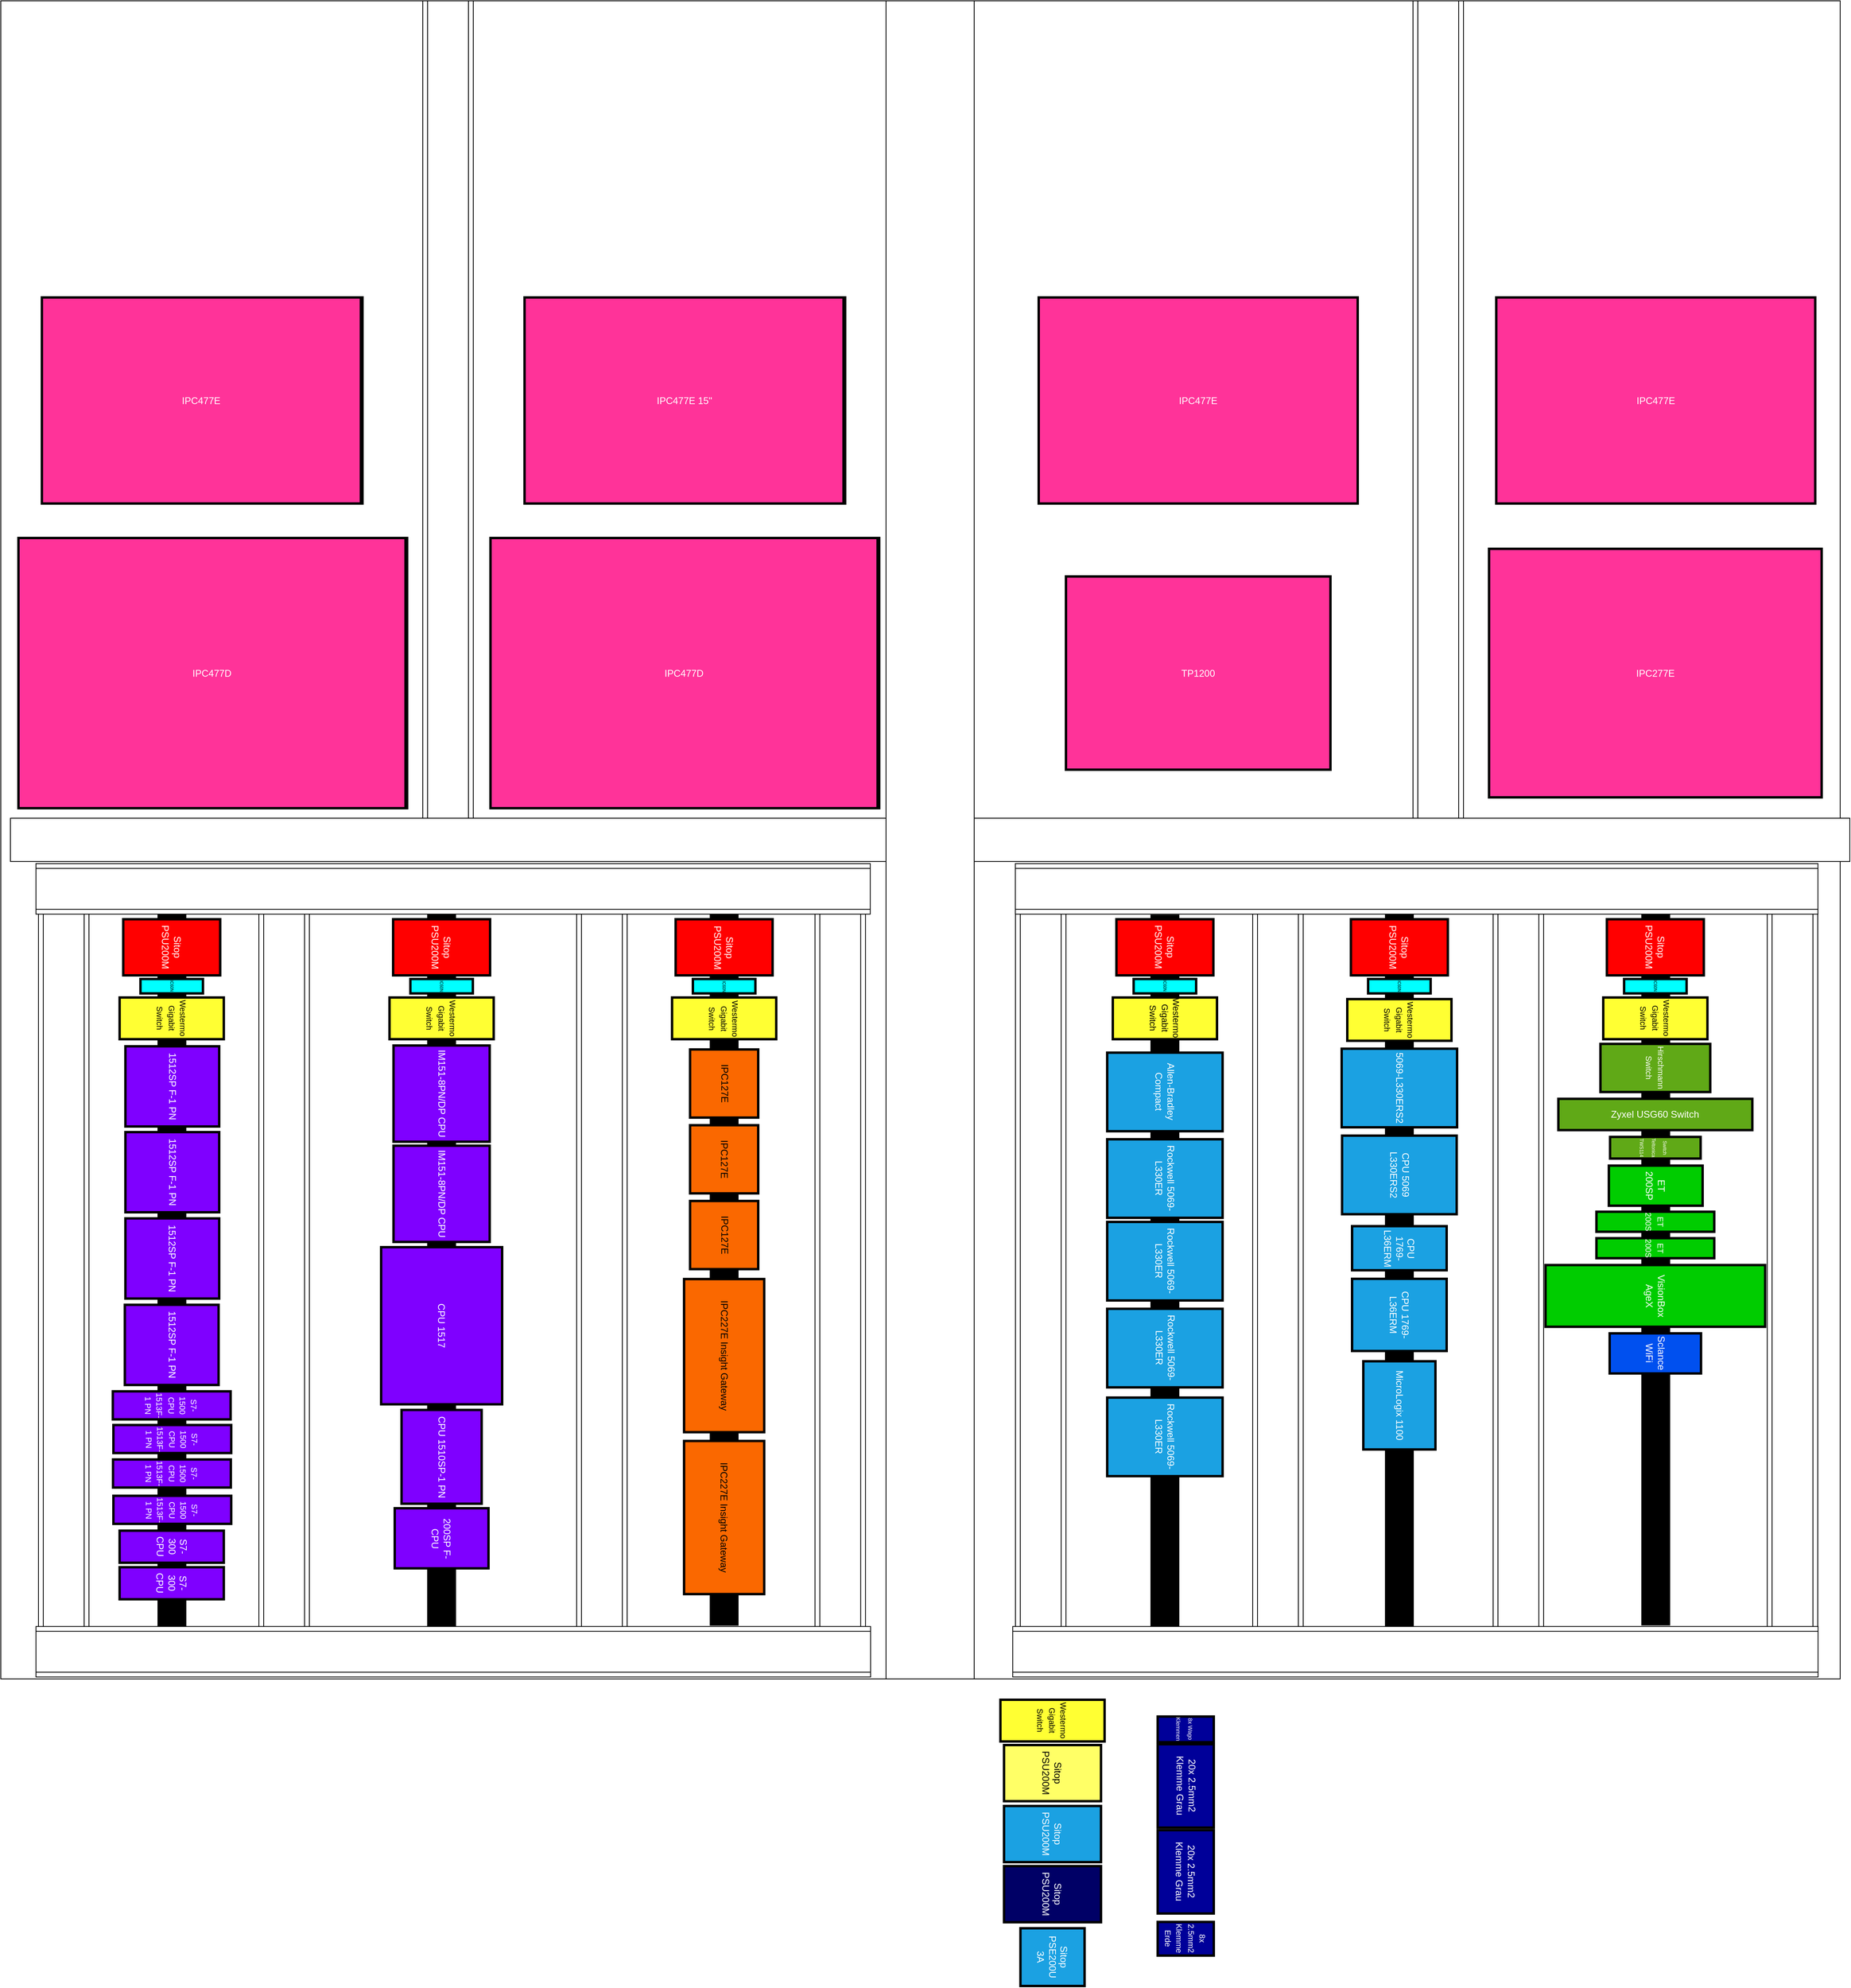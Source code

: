 <mxfile>
    <diagram id="4i3XlWR_qDF0VTYH1KfJ" name="Page-1">
        <mxGraphModel dx="-673" dy="583" grid="1" gridSize="10" guides="1" tooltips="1" connect="1" arrows="1" fold="1" page="1" pageScale="1" pageWidth="850" pageHeight="1100" math="0" shadow="0">
            <root>
                <mxCell id="0"/>
                <mxCell id="1" parent="0"/>
                <mxCell id="2" value="" style="rounded=0;whiteSpace=wrap;html=1;" parent="1" vertex="1">
                    <mxGeometry x="1790" y="70" width="2295" height="2093" as="geometry"/>
                </mxCell>
                <mxCell id="3" value="" style="rounded=0;whiteSpace=wrap;html=1;" parent="1" vertex="1">
                    <mxGeometry x="1802" y="1089.5" width="2295" height="54" as="geometry"/>
                </mxCell>
                <mxCell id="4" value="" style="rounded=0;whiteSpace=wrap;html=1;" parent="1" vertex="1">
                    <mxGeometry x="2894.5" y="70" width="110" height="2093" as="geometry"/>
                </mxCell>
                <mxCell id="5" value="IPC477D" style="rounded=0;whiteSpace=wrap;html=1;fillColor=#60a917;fontColor=#ffffff;strokeColor=#000000;strokeWidth=3;" parent="1" vertex="1">
                    <mxGeometry x="1814" y="740" width="483" height="337" as="geometry"/>
                </mxCell>
                <mxCell id="6" value="IPC477D" style="rounded=0;whiteSpace=wrap;html=1;fillColor=#60a917;fontColor=#ffffff;strokeColor=#000000;strokeWidth=3;" parent="1" vertex="1">
                    <mxGeometry x="2403" y="740" width="483" height="337" as="geometry"/>
                </mxCell>
                <mxCell id="8" value="IPC277E" style="rounded=0;whiteSpace=wrap;html=1;fillColor=#FF3399;fontColor=#ffffff;strokeColor=#000000;strokeWidth=3;" parent="1" vertex="1">
                    <mxGeometry x="3646.88" y="753.5" width="415" height="310" as="geometry"/>
                </mxCell>
                <mxCell id="11" value="TP1200" style="rounded=0;whiteSpace=wrap;html=1;fillColor=#FF3399;fontColor=#ffffff;strokeColor=#000000;strokeWidth=3;" parent="1" vertex="1">
                    <mxGeometry x="3119" y="788" width="330" height="241" as="geometry"/>
                </mxCell>
                <mxCell id="13" value="IPC477E" style="rounded=0;whiteSpace=wrap;html=1;fillColor=#FF3399;fontColor=#ffffff;strokeColor=#000000;strokeWidth=3;" parent="1" vertex="1">
                    <mxGeometry x="3085" y="440" width="398" height="257" as="geometry"/>
                </mxCell>
                <mxCell id="14" value="IPC477E" style="rounded=0;whiteSpace=wrap;html=1;fillColor=#FF3399;fontColor=#ffffff;strokeColor=#000000;strokeWidth=3;" parent="1" vertex="1">
                    <mxGeometry x="3655.88" y="440" width="398" height="257" as="geometry"/>
                </mxCell>
                <mxCell id="15" value="IPC477E" style="rounded=0;whiteSpace=wrap;html=1;fillColor=#FFCD42;fontColor=#ffffff;strokeColor=#000000;strokeWidth=3;" parent="1" vertex="1">
                    <mxGeometry x="1843.25" y="440" width="398" height="257" as="geometry"/>
                </mxCell>
                <mxCell id="16" value="IPC477E 15&quot;" style="rounded=0;whiteSpace=wrap;html=1;fillColor=#1ba1e2;fontColor=#ffffff;strokeColor=#000000;strokeWidth=3;" parent="1" vertex="1">
                    <mxGeometry x="2445.5" y="440" width="398" height="257" as="geometry"/>
                </mxCell>
                <mxCell id="17" value="" style="shape=process;whiteSpace=wrap;html=1;backgroundOutline=1;rotation=0;" parent="1" vertex="1">
                    <mxGeometry x="2316.5" y="70" width="63" height="1019.5" as="geometry"/>
                </mxCell>
                <mxCell id="18" value="" style="shape=process;whiteSpace=wrap;html=1;backgroundOutline=1;rotation=0;" parent="1" vertex="1">
                    <mxGeometry x="3552" y="70" width="63" height="1019.5" as="geometry"/>
                </mxCell>
                <mxCell id="25" value="" style="shape=process;whiteSpace=wrap;html=1;backgroundOutline=1;rotation=180;direction=east;" parent="1" vertex="1">
                    <mxGeometry x="2112" y="1203" width="63" height="903" as="geometry"/>
                </mxCell>
                <mxCell id="26" value="" style="shape=process;whiteSpace=wrap;html=1;backgroundOutline=1;rotation=180;direction=east;" parent="1" vertex="1">
                    <mxGeometry x="2508.5" y="1207" width="63" height="898" as="geometry"/>
                </mxCell>
                <mxCell id="27" value="" style="shape=process;whiteSpace=wrap;html=1;backgroundOutline=1;rotation=180;direction=east;" parent="1" vertex="1">
                    <mxGeometry x="2805.88" y="1204" width="63" height="898" as="geometry"/>
                </mxCell>
                <mxCell id="28" value="" style="shape=process;whiteSpace=wrap;html=1;backgroundOutline=1;rotation=180;direction=west;" parent="1" vertex="1">
                    <mxGeometry x="3056" y="1203.5" width="63" height="899" as="geometry"/>
                </mxCell>
                <mxCell id="29" value="" style="rounded=0;whiteSpace=wrap;html=1;fillColor=#000000;direction=east;rotation=90;" parent="1" vertex="1">
                    <mxGeometry x="2247.81" y="1633.84" width="889.41" height="35" as="geometry"/>
                </mxCell>
                <mxCell id="30" value="" style="rounded=0;whiteSpace=wrap;html=1;fillColor=#000000;direction=east;rotation=90;" parent="1" vertex="1">
                    <mxGeometry x="1892.22" y="1633.97" width="895.57" height="35" as="geometry"/>
                </mxCell>
                <mxCell id="31" value="" style="rounded=0;whiteSpace=wrap;html=1;fillColor=#000000;direction=east;rotation=90;" parent="1" vertex="1">
                    <mxGeometry x="1557.25" y="1636.25" width="892.5" height="35" as="geometry"/>
                </mxCell>
                <mxCell id="34" value="&lt;font color=&quot;#000000&quot; style=&quot;font-size: 10px;&quot;&gt;Westermo Gigabit Switch&lt;/font&gt;" style="rounded=0;whiteSpace=wrap;html=1;fillColor=#FFFF33;fontColor=#ffffff;strokeColor=#000000;strokeWidth=3;direction=east;rotation=90;" parent="1" vertex="1">
                    <mxGeometry x="1977.25" y="1274.12" width="52" height="130" as="geometry"/>
                </mxCell>
                <mxCell id="35" value="&lt;font color=&quot;#000000&quot; style=&quot;font-size: 10px;&quot;&gt;Westermo Gigabit Switch&lt;/font&gt;" style="rounded=0;whiteSpace=wrap;html=1;fillColor=#FFFF33;fontColor=#ffffff;strokeColor=#000000;strokeWidth=3;direction=east;rotation=90;" parent="1" vertex="1">
                    <mxGeometry x="2666.51" y="1274.12" width="52" height="130" as="geometry"/>
                </mxCell>
                <mxCell id="38" value="&lt;font color=&quot;#000000&quot; style=&quot;font-size: 10px;&quot;&gt;Westermo Gigabit Switch&lt;/font&gt;" style="rounded=0;whiteSpace=wrap;html=1;fillColor=#FFFF33;fontColor=#ffffff;strokeColor=#000000;strokeWidth=3;direction=east;rotation=90;" parent="1" vertex="1">
                    <mxGeometry x="2314.01" y="1274.12" width="52" height="130" as="geometry"/>
                </mxCell>
                <mxCell id="39" value="200SP F-CPU" style="rounded=0;whiteSpace=wrap;html=1;fillColor=#7F00FF;fontColor=#ffffff;strokeColor=#000000;strokeWidth=3;direction=east;rotation=90;" parent="1" vertex="1">
                    <mxGeometry x="2302.51" y="1929.12" width="75" height="117" as="geometry"/>
                </mxCell>
                <mxCell id="40" value="1512SP F-1 PN" style="rounded=0;whiteSpace=wrap;html=1;fillColor=#7F00FF;fontColor=#ffffff;strokeColor=#000000;strokeWidth=3;direction=east;rotation=90;" parent="1" vertex="1">
                    <mxGeometry x="1953.25" y="1687.88" width="100" height="117" as="geometry"/>
                </mxCell>
                <mxCell id="41" value="&lt;font style=&quot;font-size: 10px;&quot;&gt;S7-1500 CPU 1513F-1 PN&lt;/font&gt;" style="rounded=0;whiteSpace=wrap;html=1;fillColor=#7F00FF;fontColor=#ffffff;strokeColor=#000000;strokeWidth=3;direction=east;rotation=90;" parent="1" vertex="1">
                    <mxGeometry x="1985.75" y="1748.31" width="35" height="147" as="geometry"/>
                </mxCell>
                <mxCell id="42" value="IM151-8PN/DP CPU" style="rounded=0;whiteSpace=wrap;html=1;fillColor=#7F00FF;fontColor=#ffffff;strokeColor=#000000;strokeWidth=3;direction=east;rotation=90;" parent="1" vertex="1">
                    <mxGeometry x="2280.01" y="1498" width="120" height="120" as="geometry"/>
                </mxCell>
                <mxCell id="43" value="S7-300 CPU" style="rounded=0;whiteSpace=wrap;html=1;fillColor=#7F00FF;fontColor=#ffffff;strokeColor=#000000;strokeWidth=3;direction=east;rotation=90;" parent="1" vertex="1">
                    <mxGeometry x="1983.25" y="1978.69" width="40" height="130" as="geometry"/>
                </mxCell>
                <mxCell id="44" value="" style="shape=process;whiteSpace=wrap;html=1;backgroundOutline=1;rotation=180;direction=east;" parent="1" vertex="1">
                    <mxGeometry x="1837" y="1207.5" width="63" height="890.5" as="geometry"/>
                </mxCell>
                <mxCell id="45" value="IM151-8PN/DP CPU" style="rounded=0;whiteSpace=wrap;html=1;fillColor=#7F00FF;fontColor=#ffffff;strokeColor=#000000;strokeWidth=3;direction=east;rotation=90;" parent="1" vertex="1">
                    <mxGeometry x="2280.01" y="1373" width="120" height="120" as="geometry"/>
                </mxCell>
                <mxCell id="57" value="" style="rounded=0;whiteSpace=wrap;html=1;fillColor=#000000;direction=west;rotation=90;" parent="1" vertex="1">
                    <mxGeometry x="2797.44" y="1637.75" width="890" height="35" as="geometry"/>
                </mxCell>
                <mxCell id="58" value="" style="rounded=0;whiteSpace=wrap;html=1;fillColor=#000000;direction=west;rotation=90;" parent="1" vertex="1">
                    <mxGeometry x="3088.97" y="1634.22" width="892.07" height="35" as="geometry"/>
                </mxCell>
                <mxCell id="59" value="" style="rounded=0;whiteSpace=wrap;html=1;fillColor=#000000;direction=west;rotation=90;" parent="1" vertex="1">
                    <mxGeometry x="3411.14" y="1634.62" width="887.47" height="35" as="geometry"/>
                </mxCell>
                <mxCell id="60" value="&lt;span style=&quot;color: rgb(255, 255, 255); font-size: 10px;&quot;&gt;S7-1500 CPU 1513F-1 PN&lt;/span&gt;" style="rounded=0;whiteSpace=wrap;html=1;fillColor=#7F00FF;fontColor=#000000;strokeColor=#000000;strokeWidth=3;direction=west;rotation=90;" parent="1" vertex="1">
                    <mxGeometry x="1986.0" y="1833.31" width="35" height="147" as="geometry"/>
                </mxCell>
                <mxCell id="61" value="Rockwell 5069-L330ER" style="rounded=0;whiteSpace=wrap;html=1;fillColor=#1ba1e2;fontColor=#ffffff;strokeColor=#000000;strokeWidth=3;direction=west;rotation=90;" parent="1" vertex="1">
                    <mxGeometry x="3193.44" y="1570" width="98" height="144" as="geometry"/>
                </mxCell>
                <mxCell id="62" value="&lt;span style=&quot;font-size: 10px;&quot;&gt;S7-1500 CPU 1513F-1 PN&lt;/span&gt;" style="rounded=0;whiteSpace=wrap;html=1;fillColor=#7F00FF;fontColor=#ffffff;strokeColor=#000000;strokeWidth=3;direction=west;rotation=90;" parent="1" vertex="1">
                    <mxGeometry x="1986.5" y="1790.31" width="35" height="147" as="geometry"/>
                </mxCell>
                <mxCell id="64" value="Rockwell 5069-L330ER" style="rounded=0;whiteSpace=wrap;html=1;fillColor=#1ba1e2;fontColor=#ffffff;strokeColor=#000000;strokeWidth=3;direction=west;rotation=90;" parent="1" vertex="1">
                    <mxGeometry x="3193.44" y="1789.12" width="98" height="144" as="geometry"/>
                </mxCell>
                <mxCell id="65" value="&lt;span style=&quot;font-size: 11px;&quot;&gt;&lt;font color=&quot;#000000&quot;&gt;Westermo Gigabit Switch&lt;/font&gt;&lt;/span&gt;" style="rounded=0;whiteSpace=wrap;html=1;fillColor=#FFFF33;fontColor=#ffffff;strokeColor=#000000;strokeWidth=3;direction=west;rotation=90;" parent="1" vertex="1">
                    <mxGeometry x="3216.44" y="1274.12" width="52" height="130" as="geometry"/>
                </mxCell>
                <mxCell id="66" value="&lt;font style=&quot;font-size: 7px;&quot;&gt;8x Wago Klemmen&lt;/font&gt;" style="rounded=0;whiteSpace=wrap;html=1;fillColor=#000099;fontColor=#ffffff;strokeColor=#000000;strokeWidth=3;direction=west;rotation=90;" parent="1" vertex="1">
                    <mxGeometry x="3252.44" y="2190.91" width="32" height="70" as="geometry"/>
                </mxCell>
                <mxCell id="67" value="S7-300 CPU" style="rounded=0;whiteSpace=wrap;html=1;fillColor=#7F00FF;fontColor=#ffffff;strokeColor=#000000;strokeWidth=3;direction=west;rotation=90;" parent="1" vertex="1">
                    <mxGeometry x="1983.25" y="1933.12" width="40" height="130" as="geometry"/>
                </mxCell>
                <mxCell id="68" value="Sitop PSU200M" style="rounded=0;whiteSpace=wrap;html=1;fillColor=#000066;fontColor=#ffffff;strokeColor=#000000;strokeWidth=3;direction=west;rotation=90;" parent="1" vertex="1">
                    <mxGeometry x="3067.22" y="2371" width="70" height="121" as="geometry"/>
                </mxCell>
                <mxCell id="69" value="&lt;font style=&quot;font-size: 10px;&quot;&gt;Westermo Gigabit Switch&lt;/font&gt;" style="rounded=0;whiteSpace=wrap;html=1;fillColor=#FFFF33;fontColor=#000000;strokeColor=#000000;strokeWidth=3;direction=west;rotation=90;" parent="1" vertex="1">
                    <mxGeometry x="3076.22" y="2150" width="52" height="130" as="geometry"/>
                </mxCell>
                <mxCell id="70" value="&lt;font color=&quot;#ffffff&quot;&gt;1512SP F-1 PN&lt;/font&gt;" style="rounded=0;whiteSpace=wrap;html=1;fillColor=#7F00FF;fontColor=#000000;strokeColor=#000000;strokeWidth=3;direction=west;rotation=90;" parent="1" vertex="1">
                    <mxGeometry x="1954" y="1365.5" width="100" height="117" as="geometry"/>
                </mxCell>
                <mxCell id="72" value="Sitop PSU200M" style="rounded=0;whiteSpace=wrap;html=1;fillColor=#1ba1e2;fontColor=#ffffff;strokeColor=#000000;strokeWidth=3;direction=west;rotation=90;" parent="1" vertex="1">
                    <mxGeometry x="3067.22" y="2296" width="70" height="121" as="geometry"/>
                </mxCell>
                <mxCell id="73" value="Sitop PSE200U 3A" style="rounded=0;whiteSpace=wrap;html=1;fillColor=#1ba1e2;fontColor=#ffffff;strokeColor=#000000;strokeWidth=3;direction=west;rotation=90;" parent="1" vertex="1">
                    <mxGeometry x="3066.22" y="2470" width="72" height="80" as="geometry"/>
                </mxCell>
                <mxCell id="74" value="&lt;font color=&quot;#000000&quot; style=&quot;font-size: 10px;&quot;&gt;Westermo Gigabit Switch&lt;/font&gt;" style="rounded=0;whiteSpace=wrap;html=1;fillColor=#FFFF33;fontColor=#ffffff;strokeColor=#000000;strokeWidth=3;direction=west;rotation=90;" parent="1" vertex="1">
                    <mxGeometry x="3509.01" y="1276.12" width="52" height="130" as="geometry"/>
                </mxCell>
                <mxCell id="75" value="1512SP F-1 PN" style="rounded=0;whiteSpace=wrap;html=1;fillColor=#7F00FF;fontColor=#ffffff;strokeColor=#000000;strokeWidth=3;direction=west;rotation=90;" parent="1" vertex="1">
                    <mxGeometry x="1954.0" y="1472.5" width="100" height="117" as="geometry"/>
                </mxCell>
                <mxCell id="76" value="5069-L330ERS2" style="rounded=0;whiteSpace=wrap;html=1;fillColor=#1ba1e2;fontColor=#ffffff;strokeColor=#000000;strokeWidth=3;direction=west;rotation=90;" parent="1" vertex="1">
                    <mxGeometry x="3486.01" y="1354" width="98" height="144" as="geometry"/>
                </mxCell>
                <mxCell id="77" value="Sitop PSU200M" style="rounded=0;whiteSpace=wrap;html=1;fillColor=#FFFF66;fontColor=#000000;strokeColor=#000000;strokeWidth=3;direction=west;rotation=90;" parent="1" vertex="1">
                    <mxGeometry x="3067.22" y="2220" width="70" height="121" as="geometry"/>
                </mxCell>
                <mxCell id="78" value="&lt;font color=&quot;#ffffff&quot;&gt;1512SP F-1 PN&lt;/font&gt;" style="rounded=0;whiteSpace=wrap;html=1;fillColor=#7F00FF;fontColor=#000000;strokeColor=#000000;strokeWidth=3;direction=west;rotation=90;" parent="1" vertex="1">
                    <mxGeometry x="1954.0" y="1580.12" width="100" height="117" as="geometry"/>
                </mxCell>
                <mxCell id="79" value="CPU 1517" style="rounded=0;whiteSpace=wrap;html=1;fillColor=#7F00FF;fontColor=#ffffff;strokeColor=#000000;strokeWidth=3;direction=west;rotation=90;" parent="1" vertex="1">
                    <mxGeometry x="2242.01" y="1647" width="196" height="151" as="geometry"/>
                </mxCell>
                <mxCell id="80" value="" style="shape=process;whiteSpace=wrap;html=1;backgroundOutline=1;rotation=180;direction=west;" parent="1" vertex="1">
                    <mxGeometry x="3352" y="1204" width="63" height="902" as="geometry"/>
                </mxCell>
                <mxCell id="81" value="" style="shape=process;whiteSpace=wrap;html=1;backgroundOutline=1;rotation=180;direction=west;" parent="1" vertex="1">
                    <mxGeometry x="3652" y="1208" width="63" height="898.5" as="geometry"/>
                </mxCell>
                <mxCell id="82" value="" style="shape=process;whiteSpace=wrap;html=1;backgroundOutline=1;rotation=180;direction=west;" parent="1" vertex="1">
                    <mxGeometry x="3994" y="1205.74" width="63" height="898.91" as="geometry"/>
                </mxCell>
                <mxCell id="83" value="&lt;font style=&quot;&quot;&gt;&lt;font color=&quot;#ffffff&quot; style=&quot;font-size: 6px;&quot;&gt;Switch Teltonica TWS114&lt;/font&gt;&lt;br&gt;&lt;/font&gt;" style="rounded=0;whiteSpace=wrap;html=1;fillColor=#60A917;fontColor=#000000;strokeColor=#000000;strokeWidth=3;direction=west;rotation=90;" parent="1" vertex="1">
                    <mxGeometry x="3840.88" y="1444" width="27" height="113" as="geometry"/>
                </mxCell>
                <mxCell id="84" value="&lt;font style=&quot;font-size: 10px;&quot; color=&quot;#000000&quot;&gt;Westermo Gigabit Switch&lt;/font&gt;" style="rounded=0;whiteSpace=wrap;html=1;fillColor=#FFFF33;fontColor=#ffffff;strokeColor=#000000;strokeWidth=3;direction=west;rotation=90;" parent="1" vertex="1">
                    <mxGeometry x="3828.38" y="1274.12" width="52" height="130" as="geometry"/>
                </mxCell>
                <mxCell id="85" value="&lt;span style=&quot;color: rgb(255, 255, 255); font-size: 10px;&quot;&gt;S7-1500 CPU 1513F-1 PN&lt;/span&gt;" style="rounded=0;whiteSpace=wrap;html=1;fillColor=#7F00FF;strokeWidth=3;direction=east;rotation=90;" parent="1" vertex="1">
                    <mxGeometry x="1986.5" y="1878.62" width="35" height="147" as="geometry"/>
                </mxCell>
                <mxCell id="86" value="Rockwell 5069-L330ER" style="rounded=0;whiteSpace=wrap;html=1;fillColor=#1ba1e2;strokeWidth=3;direction=east;rotation=90;fontColor=#ffffff;strokeColor=#000000;" parent="1" vertex="1">
                    <mxGeometry x="3193.44" y="1678.36" width="98" height="144" as="geometry"/>
                </mxCell>
                <mxCell id="87" value="" style="shape=process;whiteSpace=wrap;html=1;backgroundOutline=1;rotation=-90;direction=east;" parent="1" vertex="1">
                    <mxGeometry x="2323.06" y="1608.44" width="63" height="1041.35" as="geometry"/>
                </mxCell>
                <mxCell id="88" value="Sclance WiFi" style="rounded=0;whiteSpace=wrap;html=1;fillColor=#0050ef;fontColor=#ffffff;strokeColor=#000000;strokeWidth=3;direction=east;rotation=90;" parent="1" vertex="1">
                    <mxGeometry x="3829.38" y="1700" width="50" height="114" as="geometry"/>
                </mxCell>
                <mxCell id="89" value="CPU 1510SP-1 PN" style="rounded=0;whiteSpace=wrap;html=1;fillColor=#7F00FF;fontColor=#ffffff;strokeColor=#000000;strokeWidth=3;direction=east;rotation=90;" parent="1" vertex="1">
                    <mxGeometry x="2281.51" y="1836" width="117" height="100" as="geometry"/>
                </mxCell>
                <mxCell id="91" value="" style="shape=process;whiteSpace=wrap;html=1;backgroundOutline=1;rotation=-90;direction=east;" parent="1" vertex="1">
                    <mxGeometry x="2322.85" y="657.18" width="63" height="1040.94" as="geometry"/>
                </mxCell>
                <mxCell id="92" value="" style="shape=process;whiteSpace=wrap;html=1;backgroundOutline=1;rotation=-90;direction=east;" parent="1" vertex="1">
                    <mxGeometry x="3523.49" y="1626.72" width="63" height="1004.79" as="geometry"/>
                </mxCell>
                <mxCell id="93" value="" style="shape=process;whiteSpace=wrap;html=1;backgroundOutline=1;rotation=-90;direction=east;" parent="1" vertex="1">
                    <mxGeometry x="3525.05" y="676.95" width="63" height="1001.41" as="geometry"/>
                </mxCell>
                <mxCell id="102" value="IPC477D" style="rounded=0;whiteSpace=wrap;html=1;fillColor=#FF3399;fontColor=#ffffff;strokeColor=#000000;strokeWidth=3;" parent="1" vertex="1">
                    <mxGeometry x="1812" y="740" width="483" height="337" as="geometry"/>
                </mxCell>
                <mxCell id="103" value="IPC477E" style="rounded=0;whiteSpace=wrap;html=1;fillColor=#FF3399;fontColor=#ffffff;strokeColor=#000000;strokeWidth=3;" parent="1" vertex="1">
                    <mxGeometry x="1841.25" y="440" width="398" height="257" as="geometry"/>
                </mxCell>
                <mxCell id="104" value="IPC477E 15&quot;" style="rounded=0;whiteSpace=wrap;html=1;fillColor=#FF3399;fontColor=#ffffff;strokeColor=#000000;strokeWidth=3;" parent="1" vertex="1">
                    <mxGeometry x="2443.5" y="440" width="398" height="257" as="geometry"/>
                </mxCell>
                <mxCell id="105" value="IPC477D" style="rounded=0;whiteSpace=wrap;html=1;fillColor=#FF3399;fontColor=#ffffff;strokeColor=#000000;strokeWidth=3;" parent="1" vertex="1">
                    <mxGeometry x="2401" y="740" width="483" height="337" as="geometry"/>
                </mxCell>
                <mxCell id="106" value="MicroLogix 1100" style="rounded=0;whiteSpace=wrap;html=1;fontColor=#ffffff;fillColor=#1ba1e2;rotation=90;strokeColor=#000000;strokeWidth=3;" parent="1" vertex="1">
                    <mxGeometry x="3480.01" y="1776.81" width="110" height="90" as="geometry"/>
                </mxCell>
                <mxCell id="46" value="CPU 1769-L36ERM" style="rounded=0;whiteSpace=wrap;html=1;fillColor=#1ba1e2;fontColor=#ffffff;strokeColor=#000000;strokeWidth=3;direction=east;rotation=90;" parent="1" vertex="1">
                    <mxGeometry x="3507.51" y="1566.81" width="55" height="118" as="geometry"/>
                </mxCell>
                <mxCell id="47" value="CPU 1769-L36ERM" style="rounded=0;whiteSpace=wrap;html=1;fillColor=#1ba1e2;fontColor=#ffffff;strokeColor=#000000;strokeWidth=3;direction=east;rotation=90;" parent="1" vertex="1">
                    <mxGeometry x="3490" y="1650.0" width="90" height="118" as="geometry"/>
                </mxCell>
                <mxCell id="48" value="CPU 5069 L330ERS2" style="rounded=0;whiteSpace=wrap;html=1;fillColor=#1ba1e2;fontColor=#ffffff;strokeColor=#000000;strokeWidth=3;direction=east;rotation=90;" parent="1" vertex="1">
                    <mxGeometry x="3486.01" y="1462.9" width="98" height="143" as="geometry"/>
                </mxCell>
                <mxCell id="33" value="&lt;font style=&quot;font-size: 10px;&quot;&gt;Hirschmann Switch&lt;/font&gt;" style="rounded=0;whiteSpace=wrap;html=1;fillColor=#60A917;fontColor=#ffffff;strokeColor=#000000;strokeWidth=3;direction=east;rotation=90;" parent="1" vertex="1">
                    <mxGeometry x="3824.38" y="1332.5" width="60" height="137" as="geometry"/>
                </mxCell>
                <mxCell id="37" value="VisionBox AgeX" style="rounded=0;whiteSpace=wrap;html=1;fillColor=#00CC00;fontColor=#ffffff;strokeColor=#000000;strokeWidth=3;direction=east;rotation=90;" parent="1" vertex="1">
                    <mxGeometry x="3815.88" y="1548.31" width="77" height="274" as="geometry"/>
                </mxCell>
                <mxCell id="52" value="&lt;font style=&quot;font-size: 10px;&quot;&gt;ET 200S&lt;/font&gt;" style="rounded=0;whiteSpace=wrap;html=1;fillColor=#00CC00;fontColor=#ffffff;strokeColor=#000000;strokeWidth=3;direction=east;rotation=90;" parent="1" vertex="1">
                    <mxGeometry x="3841.88" y="1552.31" width="25" height="147" as="geometry"/>
                </mxCell>
                <mxCell id="53" value="&lt;span style=&quot;font-size: 10px;&quot;&gt;ET 200S&lt;/span&gt;" style="rounded=0;whiteSpace=wrap;html=1;fillColor=#00CC00;fontColor=#ffffff;strokeColor=#000000;strokeWidth=3;direction=east;rotation=90;" parent="1" vertex="1">
                    <mxGeometry x="3841.88" y="1519.31" width="25" height="147" as="geometry"/>
                </mxCell>
                <mxCell id="54" value="ET 200SP" style="rounded=0;whiteSpace=wrap;html=1;fillColor=#00CC00;fontColor=#ffffff;strokeColor=#000000;strokeWidth=3;direction=east;rotation=90;" parent="1" vertex="1">
                    <mxGeometry x="3829.88" y="1489.31" width="50" height="117" as="geometry"/>
                </mxCell>
                <mxCell id="56" value="Zyxel USG60 Switch" style="rounded=0;whiteSpace=wrap;html=1;fillColor=#60A917;fontColor=#ffffff;strokeColor=#000000;strokeWidth=3;direction=east;rotation=0;" parent="1" vertex="1">
                    <mxGeometry x="3733.38" y="1439.5" width="242" height="39" as="geometry"/>
                </mxCell>
                <mxCell id="49" value="20x 2.5mm2 Klemme Grau" style="rounded=0;whiteSpace=wrap;html=1;fillColor=#000099;fontColor=#ffffff;strokeColor=#000000;strokeWidth=3;direction=east;rotation=90;" parent="1" vertex="1">
                    <mxGeometry x="3216.44" y="2368.6" width="104" height="70" as="geometry"/>
                </mxCell>
                <mxCell id="50" value="20x 2.5mm2 Klemme Grau" style="rounded=0;whiteSpace=wrap;html=1;fillColor=#000099;fontColor=#ffffff;strokeColor=#000000;strokeWidth=3;direction=east;rotation=90;" parent="1" vertex="1">
                    <mxGeometry x="3216.44" y="2261.48" width="104" height="70" as="geometry"/>
                </mxCell>
                <mxCell id="51" value="&lt;font style=&quot;font-size: 10px;&quot;&gt;8x 2.5mm2 Klemme Erde&lt;/font&gt;" style="rounded=0;whiteSpace=wrap;html=1;fillColor=#000099;fontColor=#ffffff;strokeColor=#000000;strokeWidth=3;direction=east;rotation=90;" parent="1" vertex="1">
                    <mxGeometry x="3247.44" y="2452.1" width="42" height="70" as="geometry"/>
                </mxCell>
                <mxCell id="108" value="IPC227E Insight Gateway" style="rounded=0;whiteSpace=wrap;html=1;fillColor=#fa6800;fontColor=#000000;strokeColor=#000000;strokeWidth=3;direction=east;rotation=90;" vertex="1" parent="1">
                    <mxGeometry x="2597.01" y="1911.71" width="191" height="100" as="geometry"/>
                </mxCell>
                <mxCell id="109" value="IPC227E Insight Gateway" style="rounded=0;whiteSpace=wrap;html=1;fillColor=#fa6800;fontColor=#000000;strokeColor=#000000;strokeWidth=3;direction=east;rotation=90;" vertex="1" parent="1">
                    <mxGeometry x="2597.01" y="1709.78" width="191" height="100" as="geometry"/>
                </mxCell>
                <mxCell id="110" value="IPC127E" style="rounded=0;whiteSpace=wrap;html=1;fillColor=#fa6800;fontColor=#000000;strokeColor=#000000;strokeWidth=3;direction=east;rotation=90;" vertex="1" parent="1">
                    <mxGeometry x="2650.01" y="1566.9" width="85" height="85" as="geometry"/>
                </mxCell>
                <mxCell id="111" value="IPC127E" style="rounded=0;whiteSpace=wrap;html=1;fillColor=#fa6800;fontColor=#000000;strokeColor=#000000;strokeWidth=3;direction=west;rotation=90;" vertex="1" parent="1">
                    <mxGeometry x="2650.01" y="1472.4" width="85" height="85" as="geometry"/>
                </mxCell>
                <mxCell id="112" value="IPC127E" style="rounded=0;whiteSpace=wrap;html=1;fillColor=#fa6800;fontColor=#000000;strokeColor=#000000;strokeWidth=3;direction=east;rotation=90;" vertex="1" parent="1">
                    <mxGeometry x="2650.01" y="1377.9" width="85" height="85" as="geometry"/>
                </mxCell>
                <mxCell id="113" value="Allen-Bradley Compact" style="rounded=0;whiteSpace=wrap;html=1;fillColor=#1ba1e2;fontColor=#ffffff;strokeColor=#000000;strokeWidth=3;direction=east;rotation=90;" vertex="1" parent="1">
                    <mxGeometry x="3193.44" y="1358.9" width="98" height="144" as="geometry"/>
                </mxCell>
                <mxCell id="114" value="Rockwell 5069-L330ER" style="rounded=0;whiteSpace=wrap;html=1;fillColor=#1ba1e2;fontColor=#ffffff;strokeColor=#000000;strokeWidth=3;direction=west;rotation=90;" vertex="1" parent="1">
                    <mxGeometry x="3193.44" y="1466.9" width="98" height="144" as="geometry"/>
                </mxCell>
                <mxCell id="116" value="Sitop PSU200M" style="rounded=0;whiteSpace=wrap;html=1;fillColor=#FF0000;fontColor=#ffffff;strokeColor=#000000;strokeWidth=3;direction=west;rotation=90;" vertex="1" parent="1">
                    <mxGeometry x="1968.25" y="1190" width="70" height="121" as="geometry"/>
                </mxCell>
                <mxCell id="117" value="Sitop PSU200M" style="rounded=0;whiteSpace=wrap;html=1;fillColor=#FF0000;fontColor=#ffffff;strokeColor=#000000;strokeWidth=3;direction=west;rotation=90;" vertex="1" parent="1">
                    <mxGeometry x="2305" y="1190" width="70" height="121" as="geometry"/>
                </mxCell>
                <mxCell id="118" value="Sitop PSU200M" style="rounded=0;whiteSpace=wrap;html=1;fillColor=#FF0000;fontColor=#ffffff;strokeColor=#000000;strokeWidth=3;direction=west;rotation=90;" vertex="1" parent="1">
                    <mxGeometry x="2657.51" y="1190" width="70" height="121" as="geometry"/>
                </mxCell>
                <mxCell id="119" value="Sitop PSU200M" style="rounded=0;whiteSpace=wrap;html=1;fillColor=#FF0000;fontColor=#ffffff;strokeColor=#000000;strokeWidth=3;direction=west;rotation=90;" vertex="1" parent="1">
                    <mxGeometry x="3207.44" y="1190" width="70" height="121" as="geometry"/>
                </mxCell>
                <mxCell id="120" value="Sitop PSU200M" style="rounded=0;whiteSpace=wrap;html=1;fillColor=#FF0000;fontColor=#ffffff;strokeColor=#000000;strokeWidth=3;direction=west;rotation=90;" vertex="1" parent="1">
                    <mxGeometry x="3500" y="1190" width="70" height="121" as="geometry"/>
                </mxCell>
                <mxCell id="121" value="Sitop PSU200M" style="rounded=0;whiteSpace=wrap;html=1;fillColor=#FF0000;fontColor=#ffffff;strokeColor=#000000;strokeWidth=3;direction=west;rotation=90;" vertex="1" parent="1">
                    <mxGeometry x="3819.38" y="1190" width="70" height="121" as="geometry"/>
                </mxCell>
                <mxCell id="122" value="&lt;font color=&quot;#000000&quot; style=&quot;font-size: 5px;&quot;&gt;IC60N&lt;/font&gt;" style="rounded=0;whiteSpace=wrap;html=1;strokeColor=#000000;strokeWidth=3;fontSize=6;fontColor=#FFFFFF;fillColor=#00FFFF;rotation=90;" vertex="1" parent="1">
                    <mxGeometry x="1994.25" y="1260" width="18" height="78" as="geometry"/>
                </mxCell>
                <mxCell id="124" value="&lt;font color=&quot;#000000&quot; style=&quot;font-size: 5px;&quot;&gt;IC60N&lt;/font&gt;" style="rounded=0;whiteSpace=wrap;html=1;strokeColor=#000000;strokeWidth=3;fontSize=6;fontColor=#FFFFFF;fillColor=#00FFFF;rotation=90;" vertex="1" parent="1">
                    <mxGeometry x="2331.01" y="1260" width="18" height="78" as="geometry"/>
                </mxCell>
                <mxCell id="125" value="&lt;font color=&quot;#000000&quot; style=&quot;font-size: 5px;&quot;&gt;IC60N&lt;/font&gt;" style="rounded=0;whiteSpace=wrap;html=1;strokeColor=#000000;strokeWidth=3;fontSize=6;fontColor=#FFFFFF;fillColor=#00FFFF;rotation=90;" vertex="1" parent="1">
                    <mxGeometry x="2683.51" y="1260" width="18" height="78" as="geometry"/>
                </mxCell>
                <mxCell id="126" value="&lt;font color=&quot;#000000&quot; style=&quot;font-size: 5px;&quot;&gt;IC60N&lt;/font&gt;" style="rounded=0;whiteSpace=wrap;html=1;strokeColor=#000000;strokeWidth=3;fontSize=6;fontColor=#FFFFFF;fillColor=#00FFFF;rotation=90;" vertex="1" parent="1">
                    <mxGeometry x="3233.44" y="1260" width="18" height="78" as="geometry"/>
                </mxCell>
                <mxCell id="127" value="&lt;font color=&quot;#000000&quot; style=&quot;font-size: 5px;&quot;&gt;IC60N&lt;/font&gt;" style="rounded=0;whiteSpace=wrap;html=1;strokeColor=#000000;strokeWidth=3;fontSize=6;fontColor=#FFFFFF;fillColor=#00FFFF;rotation=90;" vertex="1" parent="1">
                    <mxGeometry x="3526" y="1260" width="18" height="78" as="geometry"/>
                </mxCell>
                <mxCell id="128" value="&lt;font color=&quot;#000000&quot; style=&quot;font-size: 5px;&quot;&gt;IC60N&lt;/font&gt;" style="rounded=0;whiteSpace=wrap;html=1;strokeColor=#000000;strokeWidth=3;fontSize=6;fontColor=#FFFFFF;fillColor=#00FFFF;rotation=90;" vertex="1" parent="1">
                    <mxGeometry x="3845.38" y="1260" width="18" height="78" as="geometry"/>
                </mxCell>
            </root>
        </mxGraphModel>
    </diagram>
</mxfile>